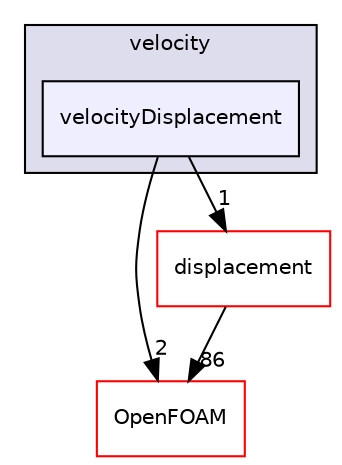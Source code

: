 digraph "src/dynamicMesh/motionSolvers/velocity/velocityDisplacement" {
  bgcolor=transparent;
  compound=true
  node [ fontsize="10", fontname="Helvetica"];
  edge [ labelfontsize="10", labelfontname="Helvetica"];
  subgraph clusterdir_a92c842e1e99d5ed5026d73cff45ef1b {
    graph [ bgcolor="#ddddee", pencolor="black", label="velocity" fontname="Helvetica", fontsize="10", URL="dir_a92c842e1e99d5ed5026d73cff45ef1b.html"]
  dir_701326fee914fdd487114f4dc5b30912 [shape=box, label="velocityDisplacement", style="filled", fillcolor="#eeeeff", pencolor="black", URL="dir_701326fee914fdd487114f4dc5b30912.html"];
  }
  dir_c5473ff19b20e6ec4dfe5c310b3778a8 [shape=box label="OpenFOAM" color="red" URL="dir_c5473ff19b20e6ec4dfe5c310b3778a8.html"];
  dir_b6bbef0e5e6a5d50496a71f7626b4ce2 [shape=box label="displacement" color="red" URL="dir_b6bbef0e5e6a5d50496a71f7626b4ce2.html"];
  dir_701326fee914fdd487114f4dc5b30912->dir_c5473ff19b20e6ec4dfe5c310b3778a8 [headlabel="2", labeldistance=1.5 headhref="dir_000647_002151.html"];
  dir_701326fee914fdd487114f4dc5b30912->dir_b6bbef0e5e6a5d50496a71f7626b4ce2 [headlabel="1", labeldistance=1.5 headhref="dir_000647_000624.html"];
  dir_b6bbef0e5e6a5d50496a71f7626b4ce2->dir_c5473ff19b20e6ec4dfe5c310b3778a8 [headlabel="86", labeldistance=1.5 headhref="dir_000624_002151.html"];
}
